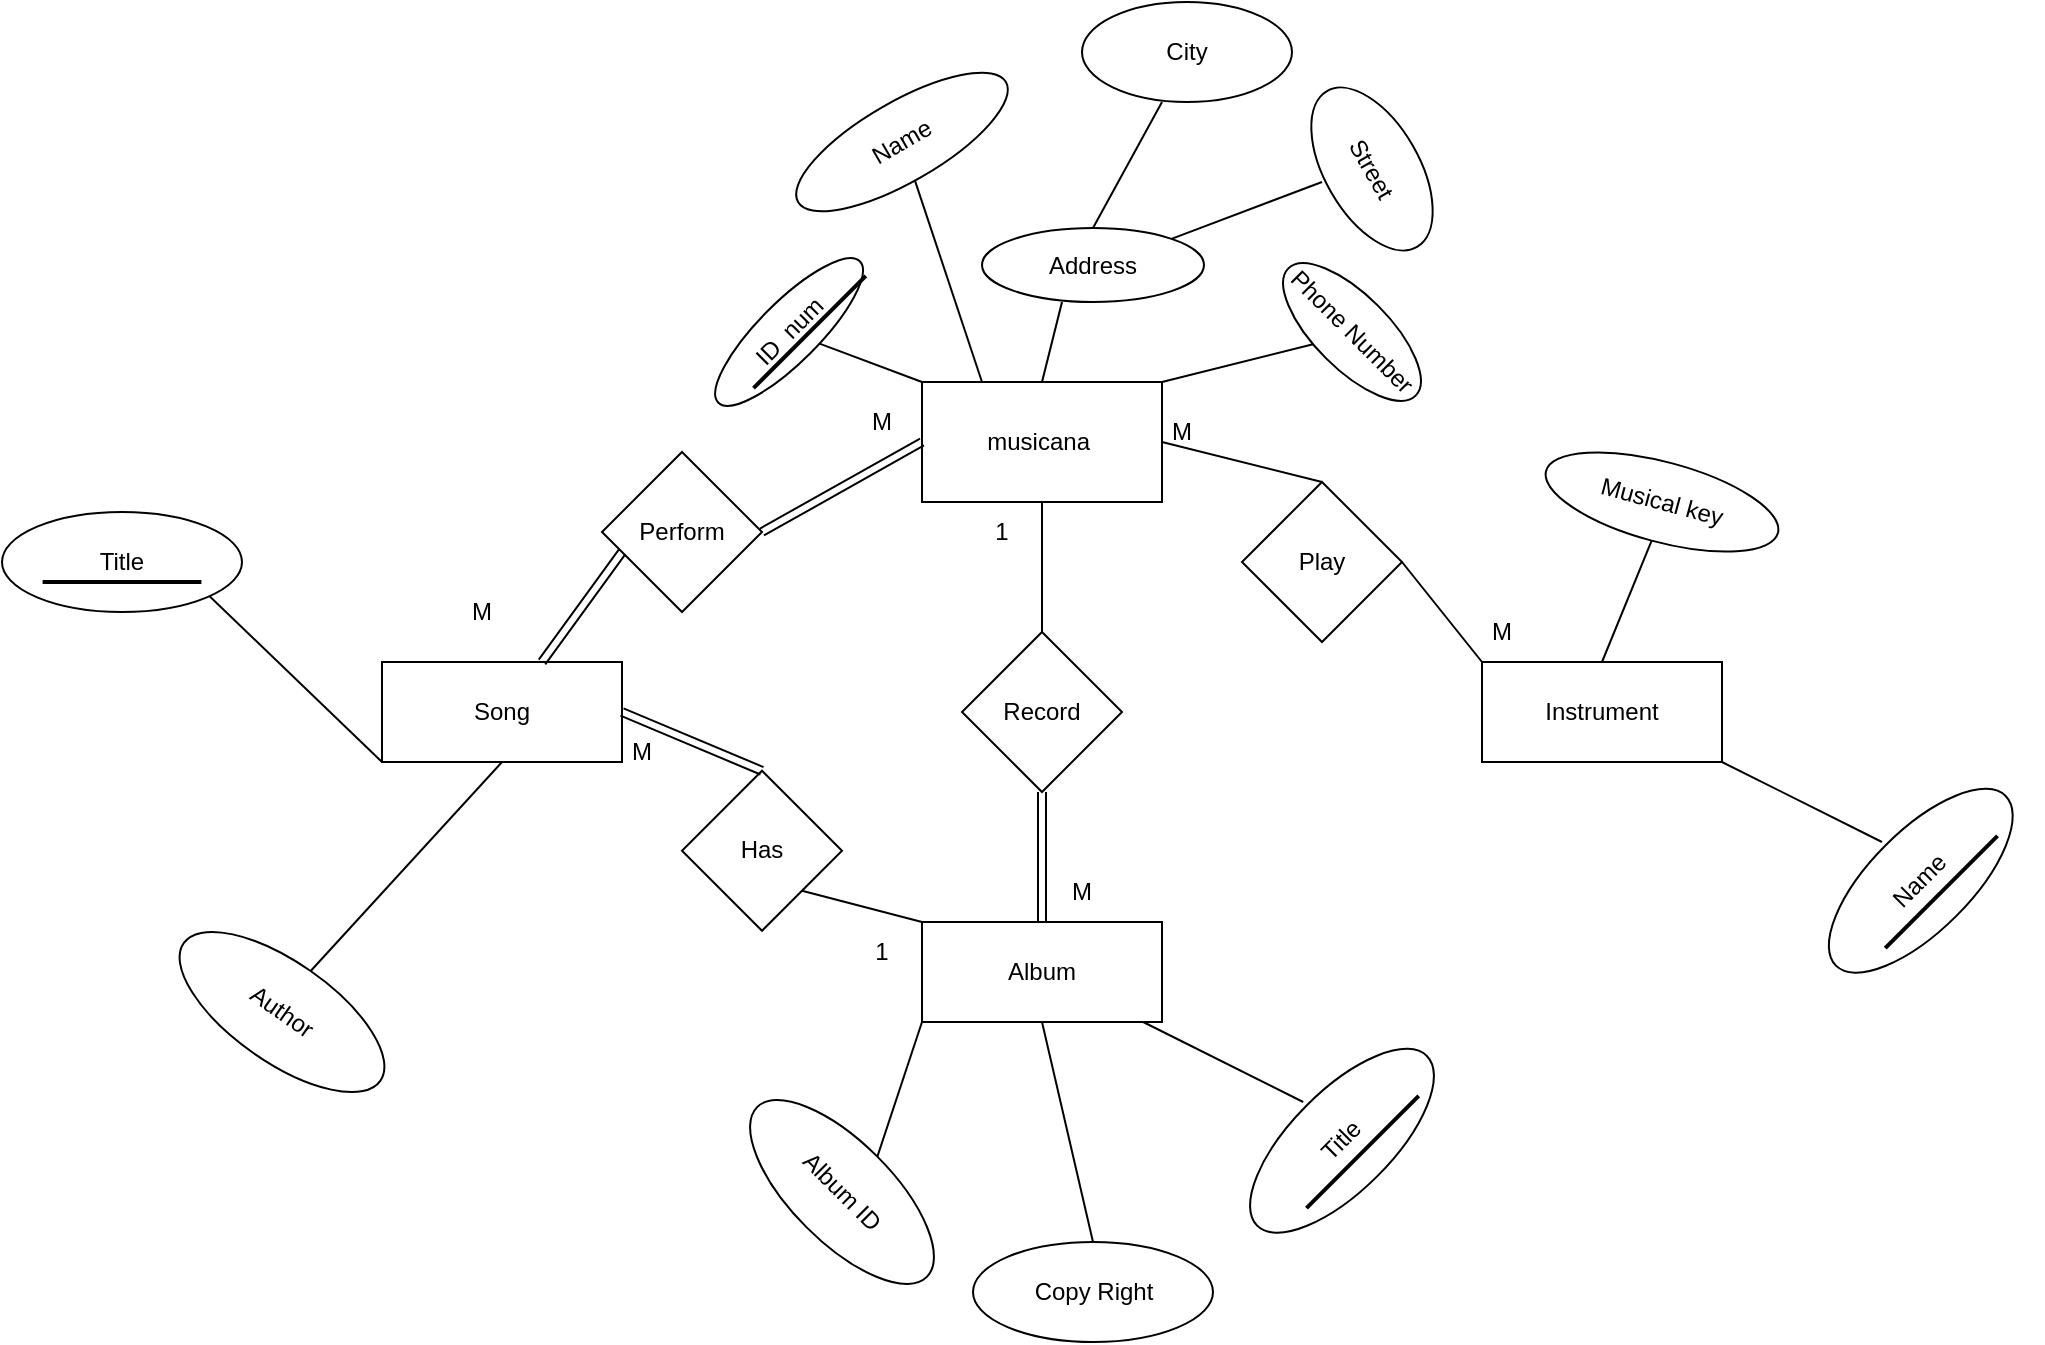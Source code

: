 <mxfile version="22.1.2" type="device">
  <diagram name="ERD" id="jihYKogvl9RWCvbxsXh_">
    <mxGraphModel dx="2069" dy="1869" grid="1" gridSize="10" guides="1" tooltips="1" connect="1" arrows="1" fold="1" page="1" pageScale="1" pageWidth="850" pageHeight="1100" math="0" shadow="0">
      <root>
        <mxCell id="0" />
        <mxCell id="1" parent="0" />
        <mxCell id="iCIqvXKnUE5XaOJZBTWL-1" value="musicana&amp;nbsp;" style="rounded=0;whiteSpace=wrap;html=1;" parent="1" vertex="1">
          <mxGeometry x="360" y="170" width="120" height="60" as="geometry" />
        </mxCell>
        <mxCell id="iCIqvXKnUE5XaOJZBTWL-3" value="" style="endArrow=none;html=1;rounded=0;entryX=0.5;entryY=0;entryDx=0;entryDy=0;" parent="1" target="iCIqvXKnUE5XaOJZBTWL-1" edge="1">
          <mxGeometry width="50" height="50" relative="1" as="geometry">
            <mxPoint x="430" y="130" as="sourcePoint" />
            <mxPoint x="450" y="320" as="targetPoint" />
          </mxGeometry>
        </mxCell>
        <mxCell id="iCIqvXKnUE5XaOJZBTWL-4" value="Address" style="ellipse;whiteSpace=wrap;html=1;" parent="1" vertex="1">
          <mxGeometry x="390" y="93" width="111" height="37" as="geometry" />
        </mxCell>
        <mxCell id="iCIqvXKnUE5XaOJZBTWL-5" value="" style="endArrow=none;html=1;rounded=0;exitX=0;exitY=0;exitDx=0;exitDy=0;" parent="1" source="iCIqvXKnUE5XaOJZBTWL-6" edge="1">
          <mxGeometry width="50" height="50" relative="1" as="geometry">
            <mxPoint x="400" y="370" as="sourcePoint" />
            <mxPoint x="300" y="140" as="targetPoint" />
          </mxGeometry>
        </mxCell>
        <mxCell id="iCIqvXKnUE5XaOJZBTWL-7" value="" style="endArrow=none;html=1;rounded=0;exitX=0;exitY=0;exitDx=0;exitDy=0;" parent="1" source="iCIqvXKnUE5XaOJZBTWL-1" target="iCIqvXKnUE5XaOJZBTWL-6" edge="1">
          <mxGeometry width="50" height="50" relative="1" as="geometry">
            <mxPoint x="360" y="170" as="sourcePoint" />
            <mxPoint x="300" y="140" as="targetPoint" />
          </mxGeometry>
        </mxCell>
        <mxCell id="iCIqvXKnUE5XaOJZBTWL-6" value="ID&amp;nbsp; num" style="ellipse;whiteSpace=wrap;html=1;rotation=-45;" parent="1" vertex="1">
          <mxGeometry x="243.54" y="130" width="100" height="30" as="geometry" />
        </mxCell>
        <mxCell id="iCIqvXKnUE5XaOJZBTWL-8" value="" style="endArrow=none;html=1;rounded=0;exitX=0.25;exitY=0;exitDx=0;exitDy=0;" parent="1" source="iCIqvXKnUE5XaOJZBTWL-1" target="iCIqvXKnUE5XaOJZBTWL-9" edge="1">
          <mxGeometry width="50" height="50" relative="1" as="geometry">
            <mxPoint x="400" y="370" as="sourcePoint" />
            <mxPoint x="350" y="70" as="targetPoint" />
          </mxGeometry>
        </mxCell>
        <mxCell id="iCIqvXKnUE5XaOJZBTWL-9" value="Name" style="ellipse;whiteSpace=wrap;html=1;rotation=-30;" parent="1" vertex="1">
          <mxGeometry x="290" y="30" width="120" height="40" as="geometry" />
        </mxCell>
        <mxCell id="iCIqvXKnUE5XaOJZBTWL-11" value="" style="endArrow=none;html=1;rounded=0;exitX=1;exitY=0;exitDx=0;exitDy=0;" parent="1" source="iCIqvXKnUE5XaOJZBTWL-4" edge="1">
          <mxGeometry width="50" height="50" relative="1" as="geometry">
            <mxPoint x="400" y="370" as="sourcePoint" />
            <mxPoint x="560" y="70" as="targetPoint" />
          </mxGeometry>
        </mxCell>
        <mxCell id="iCIqvXKnUE5XaOJZBTWL-13" value="Street" style="ellipse;whiteSpace=wrap;html=1;rotation=60;" parent="1" vertex="1">
          <mxGeometry x="540" y="40" width="90" height="47" as="geometry" />
        </mxCell>
        <mxCell id="iCIqvXKnUE5XaOJZBTWL-16" value="Instrument" style="rounded=0;whiteSpace=wrap;html=1;" parent="1" vertex="1">
          <mxGeometry x="640" y="310" width="120" height="50" as="geometry" />
        </mxCell>
        <mxCell id="iCIqvXKnUE5XaOJZBTWL-23" value="" style="endArrow=none;html=1;rounded=0;entryX=0.5;entryY=0;entryDx=0;entryDy=0;exitX=0.5;exitY=1;exitDx=0;exitDy=0;" parent="1" source="iCIqvXKnUE5XaOJZBTWL-26" target="iCIqvXKnUE5XaOJZBTWL-16" edge="1">
          <mxGeometry width="50" height="50" relative="1" as="geometry">
            <mxPoint x="700" y="260" as="sourcePoint" />
            <mxPoint x="450" y="270" as="targetPoint" />
          </mxGeometry>
        </mxCell>
        <mxCell id="iCIqvXKnUE5XaOJZBTWL-26" value="Musical key" style="ellipse;whiteSpace=wrap;html=1;rotation=15;" parent="1" vertex="1">
          <mxGeometry x="670" y="210" width="120" height="40" as="geometry" />
        </mxCell>
        <mxCell id="iCIqvXKnUE5XaOJZBTWL-27" value="" style="endArrow=none;html=1;rounded=0;entryX=1;entryY=1;entryDx=0;entryDy=0;" parent="1" target="iCIqvXKnUE5XaOJZBTWL-16" edge="1">
          <mxGeometry width="50" height="50" relative="1" as="geometry">
            <mxPoint x="840" y="400" as="sourcePoint" />
            <mxPoint x="470" y="270" as="targetPoint" />
          </mxGeometry>
        </mxCell>
        <mxCell id="iCIqvXKnUE5XaOJZBTWL-28" value="Name" style="ellipse;whiteSpace=wrap;html=1;rotation=-45;" parent="1" vertex="1">
          <mxGeometry x="799.39" y="394.39" width="120" height="50" as="geometry" />
        </mxCell>
        <mxCell id="iCIqvXKnUE5XaOJZBTWL-29" value="Play" style="rhombus;whiteSpace=wrap;html=1;" parent="1" vertex="1">
          <mxGeometry x="520" y="220" width="80" height="80" as="geometry" />
        </mxCell>
        <mxCell id="iCIqvXKnUE5XaOJZBTWL-30" value="" style="endArrow=none;html=1;rounded=0;entryX=1;entryY=0.5;entryDx=0;entryDy=0;exitX=0.5;exitY=0;exitDx=0;exitDy=0;" parent="1" source="iCIqvXKnUE5XaOJZBTWL-29" target="iCIqvXKnUE5XaOJZBTWL-1" edge="1">
          <mxGeometry width="50" height="50" relative="1" as="geometry">
            <mxPoint x="420" y="320" as="sourcePoint" />
            <mxPoint x="470" y="270" as="targetPoint" />
          </mxGeometry>
        </mxCell>
        <mxCell id="iCIqvXKnUE5XaOJZBTWL-31" value="" style="endArrow=none;html=1;rounded=0;entryX=1;entryY=0.5;entryDx=0;entryDy=0;exitX=0;exitY=0;exitDx=0;exitDy=0;" parent="1" source="iCIqvXKnUE5XaOJZBTWL-16" target="iCIqvXKnUE5XaOJZBTWL-29" edge="1">
          <mxGeometry width="50" height="50" relative="1" as="geometry">
            <mxPoint x="420" y="320" as="sourcePoint" />
            <mxPoint x="470" y="270" as="targetPoint" />
          </mxGeometry>
        </mxCell>
        <mxCell id="iCIqvXKnUE5XaOJZBTWL-32" value="M" style="text;strokeColor=none;align=center;fillColor=none;html=1;verticalAlign=middle;whiteSpace=wrap;rounded=0;" parent="1" vertex="1">
          <mxGeometry x="620" y="280" width="60" height="30" as="geometry" />
        </mxCell>
        <mxCell id="iCIqvXKnUE5XaOJZBTWL-33" value="M" style="text;strokeColor=none;align=center;fillColor=none;html=1;verticalAlign=middle;whiteSpace=wrap;rounded=0;" parent="1" vertex="1">
          <mxGeometry x="460" y="180" width="60" height="30" as="geometry" />
        </mxCell>
        <mxCell id="iCIqvXKnUE5XaOJZBTWL-34" value="Record" style="rhombus;whiteSpace=wrap;html=1;" parent="1" vertex="1">
          <mxGeometry x="380" y="295" width="80" height="80" as="geometry" />
        </mxCell>
        <mxCell id="iCIqvXKnUE5XaOJZBTWL-35" value="" style="endArrow=none;html=1;rounded=0;entryX=0.5;entryY=1;entryDx=0;entryDy=0;exitX=0.5;exitY=0;exitDx=0;exitDy=0;" parent="1" target="iCIqvXKnUE5XaOJZBTWL-1" edge="1" source="iCIqvXKnUE5XaOJZBTWL-34">
          <mxGeometry width="50" height="50" relative="1" as="geometry">
            <mxPoint x="420" y="290" as="sourcePoint" />
            <mxPoint x="470" y="270" as="targetPoint" />
          </mxGeometry>
        </mxCell>
        <mxCell id="iCIqvXKnUE5XaOJZBTWL-36" value="" style="endArrow=none;html=1;rounded=0;exitX=0.5;exitY=1;exitDx=0;exitDy=0;shape=link;" parent="1" source="iCIqvXKnUE5XaOJZBTWL-34" edge="1">
          <mxGeometry width="50" height="50" relative="1" as="geometry">
            <mxPoint x="430" y="300" as="sourcePoint" />
            <mxPoint x="420" y="440" as="targetPoint" />
          </mxGeometry>
        </mxCell>
        <mxCell id="iCIqvXKnUE5XaOJZBTWL-37" value="Album" style="rounded=0;whiteSpace=wrap;html=1;" parent="1" vertex="1">
          <mxGeometry x="360" y="440" width="120" height="50" as="geometry" />
        </mxCell>
        <mxCell id="iCIqvXKnUE5XaOJZBTWL-41" value="" style="endArrow=none;html=1;rounded=0;entryX=1;entryY=1;entryDx=0;entryDy=0;" parent="1" edge="1">
          <mxGeometry width="50" height="50" relative="1" as="geometry">
            <mxPoint x="550.61" y="530" as="sourcePoint" />
            <mxPoint x="470.61" y="490" as="targetPoint" />
          </mxGeometry>
        </mxCell>
        <mxCell id="iCIqvXKnUE5XaOJZBTWL-42" value="Title" style="ellipse;whiteSpace=wrap;html=1;rotation=-45;" parent="1" vertex="1">
          <mxGeometry x="510" y="524.39" width="120" height="50" as="geometry" />
        </mxCell>
        <mxCell id="iCIqvXKnUE5XaOJZBTWL-43" value="" style="endArrow=none;html=1;rounded=0;entryX=0.5;entryY=1;entryDx=0;entryDy=0;exitX=0.5;exitY=0;exitDx=0;exitDy=0;" parent="1" source="iCIqvXKnUE5XaOJZBTWL-44" target="iCIqvXKnUE5XaOJZBTWL-37" edge="1">
          <mxGeometry width="50" height="50" relative="1" as="geometry">
            <mxPoint x="475.61" y="530" as="sourcePoint" />
            <mxPoint x="395.61" y="490" as="targetPoint" />
          </mxGeometry>
        </mxCell>
        <mxCell id="iCIqvXKnUE5XaOJZBTWL-44" value="Copy Right" style="ellipse;whiteSpace=wrap;html=1;rotation=0;" parent="1" vertex="1">
          <mxGeometry x="385.5" y="600" width="120" height="50" as="geometry" />
        </mxCell>
        <mxCell id="iCIqvXKnUE5XaOJZBTWL-45" value="" style="endArrow=none;html=1;rounded=0;entryX=1;entryY=1;entryDx=0;entryDy=0;exitX=0.5;exitY=0;exitDx=0;exitDy=0;" parent="1" source="iCIqvXKnUE5XaOJZBTWL-46" edge="1">
          <mxGeometry width="50" height="50" relative="1" as="geometry">
            <mxPoint x="440" y="530" as="sourcePoint" />
            <mxPoint x="360" y="490" as="targetPoint" />
          </mxGeometry>
        </mxCell>
        <mxCell id="iCIqvXKnUE5XaOJZBTWL-46" value="Album ID" style="ellipse;whiteSpace=wrap;html=1;rotation=45;" parent="1" vertex="1">
          <mxGeometry x="260" y="550" width="120" height="50" as="geometry" />
        </mxCell>
        <mxCell id="iCIqvXKnUE5XaOJZBTWL-59" value="Song" style="rounded=0;whiteSpace=wrap;html=1;" parent="1" vertex="1">
          <mxGeometry x="90" y="310" width="120" height="50" as="geometry" />
        </mxCell>
        <mxCell id="iCIqvXKnUE5XaOJZBTWL-60" value="" style="endArrow=none;html=1;rounded=0;entryX=0.5;entryY=1;entryDx=0;entryDy=0;exitX=0.5;exitY=0;exitDx=0;exitDy=0;" parent="1" source="iCIqvXKnUE5XaOJZBTWL-61" target="iCIqvXKnUE5XaOJZBTWL-59" edge="1">
          <mxGeometry width="50" height="50" relative="1" as="geometry">
            <mxPoint x="205.61" y="400" as="sourcePoint" />
            <mxPoint x="125.61" y="360" as="targetPoint" />
          </mxGeometry>
        </mxCell>
        <mxCell id="iCIqvXKnUE5XaOJZBTWL-61" value="Author" style="ellipse;whiteSpace=wrap;html=1;rotation=35;" parent="1" vertex="1">
          <mxGeometry x="-20" y="460" width="120" height="50" as="geometry" />
        </mxCell>
        <mxCell id="iCIqvXKnUE5XaOJZBTWL-62" value="" style="endArrow=none;html=1;rounded=0;entryX=1;entryY=1;entryDx=0;entryDy=0;exitX=0.5;exitY=0;exitDx=0;exitDy=0;" parent="1" source="iCIqvXKnUE5XaOJZBTWL-63" edge="1">
          <mxGeometry width="50" height="50" relative="1" as="geometry">
            <mxPoint x="170" y="400" as="sourcePoint" />
            <mxPoint x="90" y="360" as="targetPoint" />
          </mxGeometry>
        </mxCell>
        <mxCell id="iCIqvXKnUE5XaOJZBTWL-63" value="Title" style="ellipse;whiteSpace=wrap;html=1;rotation=0;" parent="1" vertex="1">
          <mxGeometry x="-100" y="235" width="120" height="50" as="geometry" />
        </mxCell>
        <mxCell id="iCIqvXKnUE5XaOJZBTWL-64" value="Has" style="rhombus;whiteSpace=wrap;html=1;" parent="1" vertex="1">
          <mxGeometry x="240" y="364.39" width="80" height="80" as="geometry" />
        </mxCell>
        <mxCell id="iCIqvXKnUE5XaOJZBTWL-65" value="" style="endArrow=none;html=1;rounded=0;entryX=0.5;entryY=0;entryDx=0;entryDy=0;exitX=1;exitY=0.5;exitDx=0;exitDy=0;shape=link;" parent="1" source="iCIqvXKnUE5XaOJZBTWL-59" target="iCIqvXKnUE5XaOJZBTWL-64" edge="1">
          <mxGeometry width="50" height="50" relative="1" as="geometry">
            <mxPoint x="300" y="440" as="sourcePoint" />
            <mxPoint x="350" y="390" as="targetPoint" />
          </mxGeometry>
        </mxCell>
        <mxCell id="iCIqvXKnUE5XaOJZBTWL-66" value="" style="endArrow=none;html=1;rounded=0;exitX=1;exitY=1;exitDx=0;exitDy=0;entryX=0;entryY=0;entryDx=0;entryDy=0;" parent="1" source="iCIqvXKnUE5XaOJZBTWL-64" target="iCIqvXKnUE5XaOJZBTWL-37" edge="1">
          <mxGeometry width="50" height="50" relative="1" as="geometry">
            <mxPoint x="300" y="440" as="sourcePoint" />
            <mxPoint x="350" y="390" as="targetPoint" />
          </mxGeometry>
        </mxCell>
        <mxCell id="iCIqvXKnUE5XaOJZBTWL-67" value="Perform" style="rhombus;whiteSpace=wrap;html=1;" parent="1" vertex="1">
          <mxGeometry x="200" y="205" width="80" height="80" as="geometry" />
        </mxCell>
        <mxCell id="iCIqvXKnUE5XaOJZBTWL-69" value="" style="endArrow=none;html=1;rounded=0;exitX=1;exitY=0.5;exitDx=0;exitDy=0;entryX=0;entryY=0.5;entryDx=0;entryDy=0;shape=link;" parent="1" source="iCIqvXKnUE5XaOJZBTWL-67" target="iCIqvXKnUE5XaOJZBTWL-1" edge="1">
          <mxGeometry width="50" height="50" relative="1" as="geometry">
            <mxPoint x="260" y="280.61" as="sourcePoint" />
            <mxPoint x="320" y="280.61" as="targetPoint" />
          </mxGeometry>
        </mxCell>
        <mxCell id="iCIqvXKnUE5XaOJZBTWL-70" value="" style="group" parent="1" vertex="1" connectable="0">
          <mxGeometry x="440" y="-20" width="105" height="50" as="geometry" />
        </mxCell>
        <mxCell id="iCIqvXKnUE5XaOJZBTWL-10" value="" style="endArrow=none;html=1;rounded=0;entryX=0.5;entryY=0;entryDx=0;entryDy=0;" parent="iCIqvXKnUE5XaOJZBTWL-70" target="iCIqvXKnUE5XaOJZBTWL-4" edge="1">
          <mxGeometry width="50" height="50" relative="1" as="geometry">
            <mxPoint x="40" y="50" as="sourcePoint" />
            <mxPoint y="330" as="targetPoint" />
          </mxGeometry>
        </mxCell>
        <mxCell id="iCIqvXKnUE5XaOJZBTWL-12" value="City" style="ellipse;whiteSpace=wrap;html=1;" parent="iCIqvXKnUE5XaOJZBTWL-70" vertex="1">
          <mxGeometry width="105" height="50" as="geometry" />
        </mxCell>
        <mxCell id="iCIqvXKnUE5XaOJZBTWL-71" value="" style="group" parent="1" vertex="1" connectable="0">
          <mxGeometry x="545.484" y="96.745" width="59.033" height="96.51" as="geometry" />
        </mxCell>
        <mxCell id="iCIqvXKnUE5XaOJZBTWL-14" value="" style="endArrow=none;html=1;rounded=0;entryX=1;entryY=0;entryDx=0;entryDy=0;" parent="iCIqvXKnUE5XaOJZBTWL-71" target="iCIqvXKnUE5XaOJZBTWL-1" edge="1">
          <mxGeometry width="50" height="50" relative="1" as="geometry">
            <mxPoint x="14.516" y="53.255" as="sourcePoint" />
            <mxPoint x="-95.484" y="13.255" as="targetPoint" />
          </mxGeometry>
        </mxCell>
        <mxCell id="iCIqvXKnUE5XaOJZBTWL-15" value="Phone Number&lt;br&gt;" style="ellipse;whiteSpace=wrap;html=1;rotation=45;" parent="iCIqvXKnUE5XaOJZBTWL-71" vertex="1">
          <mxGeometry x="-15.484" y="29.755" width="90" height="37" as="geometry" />
        </mxCell>
        <mxCell id="iCIqvXKnUE5XaOJZBTWL-72" value="M" style="text;strokeColor=none;align=center;fillColor=none;html=1;verticalAlign=middle;whiteSpace=wrap;rounded=0;" parent="1" vertex="1">
          <mxGeometry x="410" y="410" width="60" height="30" as="geometry" />
        </mxCell>
        <mxCell id="iCIqvXKnUE5XaOJZBTWL-73" value="1" style="text;strokeColor=none;align=center;fillColor=none;html=1;verticalAlign=middle;whiteSpace=wrap;rounded=0;" parent="1" vertex="1">
          <mxGeometry x="370" y="230" width="60" height="30" as="geometry" />
        </mxCell>
        <mxCell id="iCIqvXKnUE5XaOJZBTWL-74" value="1" style="text;strokeColor=none;align=center;fillColor=none;html=1;verticalAlign=middle;whiteSpace=wrap;rounded=0;" parent="1" vertex="1">
          <mxGeometry x="310" y="440" width="60" height="30" as="geometry" />
        </mxCell>
        <mxCell id="iCIqvXKnUE5XaOJZBTWL-75" value="M" style="text;strokeColor=none;align=center;fillColor=none;html=1;verticalAlign=middle;whiteSpace=wrap;rounded=0;" parent="1" vertex="1">
          <mxGeometry x="190" y="340" width="60" height="30" as="geometry" />
        </mxCell>
        <mxCell id="iCIqvXKnUE5XaOJZBTWL-76" value="M" style="text;strokeColor=none;align=center;fillColor=none;html=1;verticalAlign=middle;whiteSpace=wrap;rounded=0;" parent="1" vertex="1">
          <mxGeometry x="310" y="175" width="60" height="30" as="geometry" />
        </mxCell>
        <mxCell id="iCIqvXKnUE5XaOJZBTWL-77" value="M" style="text;strokeColor=none;align=center;fillColor=none;html=1;verticalAlign=middle;whiteSpace=wrap;rounded=0;" parent="1" vertex="1">
          <mxGeometry x="110" y="270" width="60" height="30" as="geometry" />
        </mxCell>
        <mxCell id="iCIqvXKnUE5XaOJZBTWL-78" value="" style="endArrow=none;html=1;rounded=0;entryX=0;entryY=0.5;entryDx=0;entryDy=0;shape=link;" parent="1" edge="1">
          <mxGeometry width="50" height="50" relative="1" as="geometry">
            <mxPoint x="170" y="310" as="sourcePoint" />
            <mxPoint x="210" y="255" as="targetPoint" />
          </mxGeometry>
        </mxCell>
        <mxCell id="hwjeusZD4FVf0Z8DXrwc-10" value="" style="line;strokeWidth=2;html=1;rotation=-45;" vertex="1" parent="1">
          <mxGeometry x="830" y="420" width="79.39" height="10" as="geometry" />
        </mxCell>
        <mxCell id="hwjeusZD4FVf0Z8DXrwc-11" value="" style="line;strokeWidth=2;html=1;rotation=-45;" vertex="1" parent="1">
          <mxGeometry x="264.15" y="140" width="79.39" height="10" as="geometry" />
        </mxCell>
        <mxCell id="hwjeusZD4FVf0Z8DXrwc-12" value="" style="line;strokeWidth=2;html=1;rotation=-45;" vertex="1" parent="1">
          <mxGeometry x="540.61" y="550" width="79.39" height="10" as="geometry" />
        </mxCell>
        <mxCell id="hwjeusZD4FVf0Z8DXrwc-13" value="" style="line;strokeWidth=2;html=1;rotation=0;" vertex="1" parent="1">
          <mxGeometry x="-79.69" y="265" width="79.39" height="10" as="geometry" />
        </mxCell>
      </root>
    </mxGraphModel>
  </diagram>
</mxfile>
